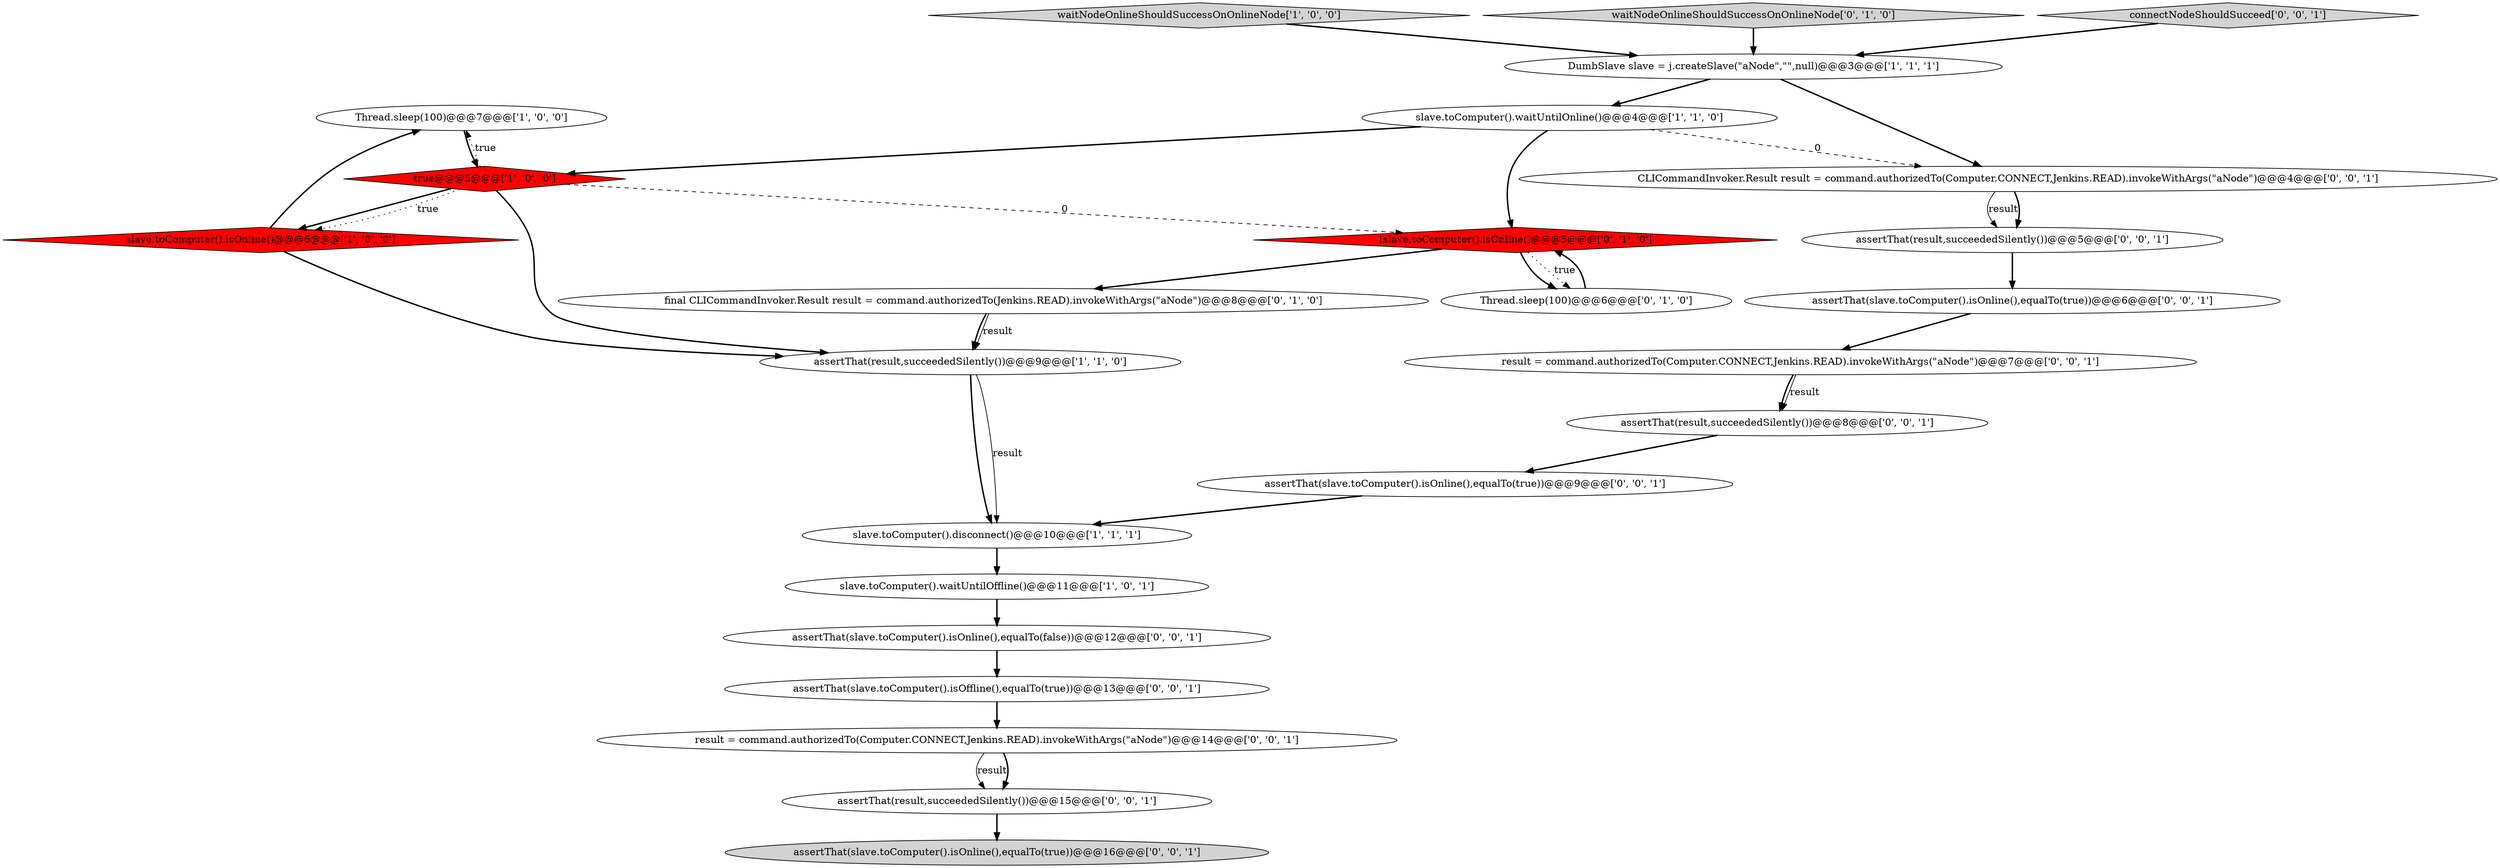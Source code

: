 digraph {
4 [style = filled, label = "Thread.sleep(100)@@@7@@@['1', '0', '0']", fillcolor = white, shape = ellipse image = "AAA0AAABBB1BBB"];
20 [style = filled, label = "assertThat(result,succeededSilently())@@@15@@@['0', '0', '1']", fillcolor = white, shape = ellipse image = "AAA0AAABBB3BBB"];
7 [style = filled, label = "waitNodeOnlineShouldSuccessOnOnlineNode['1', '0', '0']", fillcolor = lightgray, shape = diamond image = "AAA0AAABBB1BBB"];
10 [style = filled, label = "waitNodeOnlineShouldSuccessOnOnlineNode['0', '1', '0']", fillcolor = lightgray, shape = diamond image = "AAA0AAABBB2BBB"];
12 [style = filled, label = "final CLICommandInvoker.Result result = command.authorizedTo(Jenkins.READ).invokeWithArgs(\"aNode\")@@@8@@@['0', '1', '0']", fillcolor = white, shape = ellipse image = "AAA0AAABBB2BBB"];
15 [style = filled, label = "result = command.authorizedTo(Computer.CONNECT,Jenkins.READ).invokeWithArgs(\"aNode\")@@@7@@@['0', '0', '1']", fillcolor = white, shape = ellipse image = "AAA0AAABBB3BBB"];
9 [style = filled, label = "!slave.toComputer().isOnline()@@@5@@@['0', '1', '0']", fillcolor = red, shape = diamond image = "AAA1AAABBB2BBB"];
0 [style = filled, label = "slave.toComputer().disconnect()@@@10@@@['1', '1', '1']", fillcolor = white, shape = ellipse image = "AAA0AAABBB1BBB"];
13 [style = filled, label = "CLICommandInvoker.Result result = command.authorizedTo(Computer.CONNECT,Jenkins.READ).invokeWithArgs(\"aNode\")@@@4@@@['0', '0', '1']", fillcolor = white, shape = ellipse image = "AAA0AAABBB3BBB"];
6 [style = filled, label = "slave.toComputer().waitUntilOffline()@@@11@@@['1', '0', '1']", fillcolor = white, shape = ellipse image = "AAA0AAABBB1BBB"];
14 [style = filled, label = "assertThat(slave.toComputer().isOnline(),equalTo(true))@@@9@@@['0', '0', '1']", fillcolor = white, shape = ellipse image = "AAA0AAABBB3BBB"];
16 [style = filled, label = "assertThat(result,succeededSilently())@@@8@@@['0', '0', '1']", fillcolor = white, shape = ellipse image = "AAA0AAABBB3BBB"];
21 [style = filled, label = "assertThat(slave.toComputer().isOnline(),equalTo(true))@@@16@@@['0', '0', '1']", fillcolor = lightgray, shape = ellipse image = "AAA0AAABBB3BBB"];
11 [style = filled, label = "Thread.sleep(100)@@@6@@@['0', '1', '0']", fillcolor = white, shape = ellipse image = "AAA0AAABBB2BBB"];
1 [style = filled, label = "true@@@5@@@['1', '0', '0']", fillcolor = red, shape = diamond image = "AAA1AAABBB1BBB"];
19 [style = filled, label = "assertThat(slave.toComputer().isOffline(),equalTo(true))@@@13@@@['0', '0', '1']", fillcolor = white, shape = ellipse image = "AAA0AAABBB3BBB"];
22 [style = filled, label = "connectNodeShouldSucceed['0', '0', '1']", fillcolor = lightgray, shape = diamond image = "AAA0AAABBB3BBB"];
23 [style = filled, label = "assertThat(result,succeededSilently())@@@5@@@['0', '0', '1']", fillcolor = white, shape = ellipse image = "AAA0AAABBB3BBB"];
8 [style = filled, label = "assertThat(result,succeededSilently())@@@9@@@['1', '1', '0']", fillcolor = white, shape = ellipse image = "AAA0AAABBB1BBB"];
3 [style = filled, label = "slave.toComputer().waitUntilOnline()@@@4@@@['1', '1', '0']", fillcolor = white, shape = ellipse image = "AAA0AAABBB1BBB"];
2 [style = filled, label = "slave.toComputer().isOnline()@@@6@@@['1', '0', '0']", fillcolor = red, shape = diamond image = "AAA1AAABBB1BBB"];
17 [style = filled, label = "result = command.authorizedTo(Computer.CONNECT,Jenkins.READ).invokeWithArgs(\"aNode\")@@@14@@@['0', '0', '1']", fillcolor = white, shape = ellipse image = "AAA0AAABBB3BBB"];
18 [style = filled, label = "assertThat(slave.toComputer().isOnline(),equalTo(true))@@@6@@@['0', '0', '1']", fillcolor = white, shape = ellipse image = "AAA0AAABBB3BBB"];
5 [style = filled, label = "DumbSlave slave = j.createSlave(\"aNode\",\"\",null)@@@3@@@['1', '1', '1']", fillcolor = white, shape = ellipse image = "AAA0AAABBB1BBB"];
24 [style = filled, label = "assertThat(slave.toComputer().isOnline(),equalTo(false))@@@12@@@['0', '0', '1']", fillcolor = white, shape = ellipse image = "AAA0AAABBB3BBB"];
5->3 [style = bold, label=""];
1->8 [style = bold, label=""];
24->19 [style = bold, label=""];
9->11 [style = bold, label=""];
3->1 [style = bold, label=""];
0->6 [style = bold, label=""];
9->11 [style = dotted, label="true"];
18->15 [style = bold, label=""];
12->8 [style = solid, label="result"];
1->9 [style = dashed, label="0"];
6->24 [style = bold, label=""];
1->4 [style = dotted, label="true"];
19->17 [style = bold, label=""];
11->9 [style = bold, label=""];
15->16 [style = bold, label=""];
2->4 [style = bold, label=""];
3->13 [style = dashed, label="0"];
22->5 [style = bold, label=""];
13->23 [style = solid, label="result"];
20->21 [style = bold, label=""];
8->0 [style = bold, label=""];
3->9 [style = bold, label=""];
7->5 [style = bold, label=""];
10->5 [style = bold, label=""];
14->0 [style = bold, label=""];
17->20 [style = solid, label="result"];
12->8 [style = bold, label=""];
5->13 [style = bold, label=""];
8->0 [style = solid, label="result"];
13->23 [style = bold, label=""];
16->14 [style = bold, label=""];
1->2 [style = bold, label=""];
4->1 [style = bold, label=""];
9->12 [style = bold, label=""];
1->2 [style = dotted, label="true"];
15->16 [style = solid, label="result"];
23->18 [style = bold, label=""];
2->8 [style = bold, label=""];
17->20 [style = bold, label=""];
}
